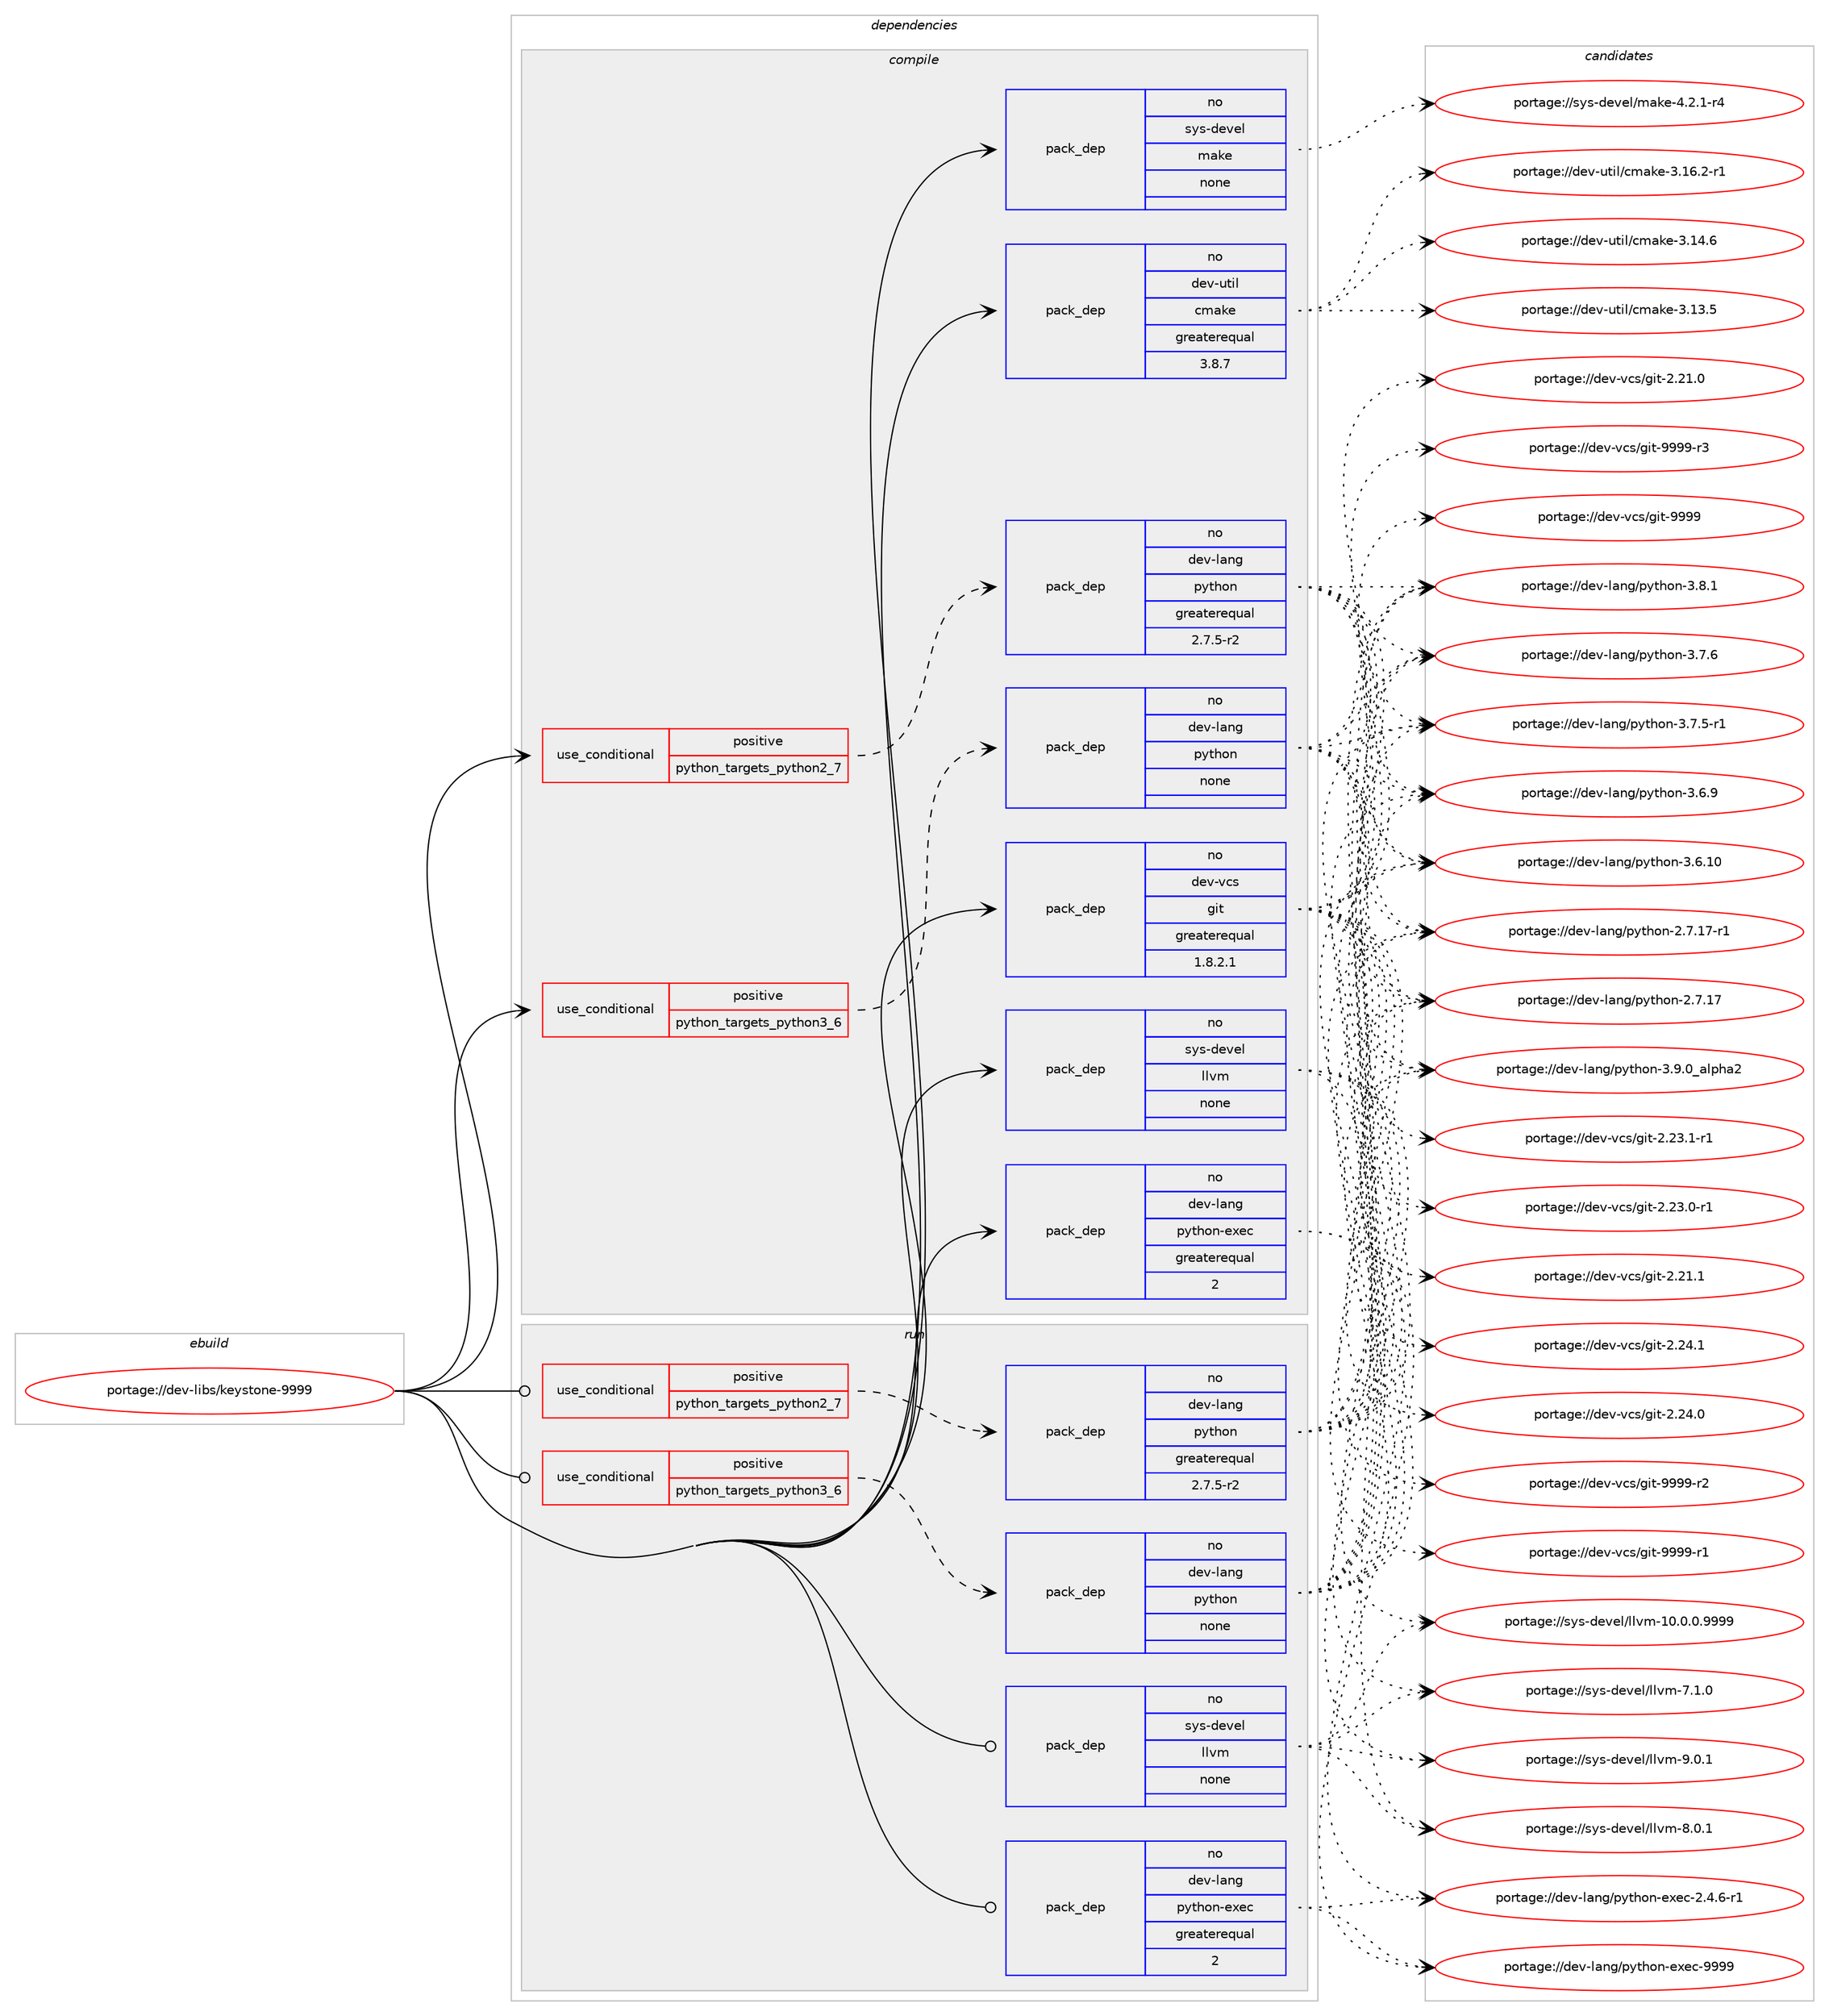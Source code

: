 digraph prolog {

# *************
# Graph options
# *************

newrank=true;
concentrate=true;
compound=true;
graph [rankdir=LR,fontname=Helvetica,fontsize=10,ranksep=1.5];#, ranksep=2.5, nodesep=0.2];
edge  [arrowhead=vee];
node  [fontname=Helvetica,fontsize=10];

# **********
# The ebuild
# **********

subgraph cluster_leftcol {
color=gray;
rank=same;
label=<<i>ebuild</i>>;
id [label="portage://dev-libs/keystone-9999", color=red, width=4, href="../dev-libs/keystone-9999.svg"];
}

# ****************
# The dependencies
# ****************

subgraph cluster_midcol {
color=gray;
label=<<i>dependencies</i>>;
subgraph cluster_compile {
fillcolor="#eeeeee";
style=filled;
label=<<i>compile</i>>;
subgraph cond125596 {
dependency513776 [label=<<TABLE BORDER="0" CELLBORDER="1" CELLSPACING="0" CELLPADDING="4"><TR><TD ROWSPAN="3" CELLPADDING="10">use_conditional</TD></TR><TR><TD>positive</TD></TR><TR><TD>python_targets_python2_7</TD></TR></TABLE>>, shape=none, color=red];
subgraph pack382865 {
dependency513777 [label=<<TABLE BORDER="0" CELLBORDER="1" CELLSPACING="0" CELLPADDING="4" WIDTH="220"><TR><TD ROWSPAN="6" CELLPADDING="30">pack_dep</TD></TR><TR><TD WIDTH="110">no</TD></TR><TR><TD>dev-lang</TD></TR><TR><TD>python</TD></TR><TR><TD>greaterequal</TD></TR><TR><TD>2.7.5-r2</TD></TR></TABLE>>, shape=none, color=blue];
}
dependency513776:e -> dependency513777:w [weight=20,style="dashed",arrowhead="vee"];
}
id:e -> dependency513776:w [weight=20,style="solid",arrowhead="vee"];
subgraph cond125597 {
dependency513778 [label=<<TABLE BORDER="0" CELLBORDER="1" CELLSPACING="0" CELLPADDING="4"><TR><TD ROWSPAN="3" CELLPADDING="10">use_conditional</TD></TR><TR><TD>positive</TD></TR><TR><TD>python_targets_python3_6</TD></TR></TABLE>>, shape=none, color=red];
subgraph pack382866 {
dependency513779 [label=<<TABLE BORDER="0" CELLBORDER="1" CELLSPACING="0" CELLPADDING="4" WIDTH="220"><TR><TD ROWSPAN="6" CELLPADDING="30">pack_dep</TD></TR><TR><TD WIDTH="110">no</TD></TR><TR><TD>dev-lang</TD></TR><TR><TD>python</TD></TR><TR><TD>none</TD></TR><TR><TD></TD></TR></TABLE>>, shape=none, color=blue];
}
dependency513778:e -> dependency513779:w [weight=20,style="dashed",arrowhead="vee"];
}
id:e -> dependency513778:w [weight=20,style="solid",arrowhead="vee"];
subgraph pack382867 {
dependency513780 [label=<<TABLE BORDER="0" CELLBORDER="1" CELLSPACING="0" CELLPADDING="4" WIDTH="220"><TR><TD ROWSPAN="6" CELLPADDING="30">pack_dep</TD></TR><TR><TD WIDTH="110">no</TD></TR><TR><TD>dev-lang</TD></TR><TR><TD>python-exec</TD></TR><TR><TD>greaterequal</TD></TR><TR><TD>2</TD></TR></TABLE>>, shape=none, color=blue];
}
id:e -> dependency513780:w [weight=20,style="solid",arrowhead="vee"];
subgraph pack382868 {
dependency513781 [label=<<TABLE BORDER="0" CELLBORDER="1" CELLSPACING="0" CELLPADDING="4" WIDTH="220"><TR><TD ROWSPAN="6" CELLPADDING="30">pack_dep</TD></TR><TR><TD WIDTH="110">no</TD></TR><TR><TD>dev-util</TD></TR><TR><TD>cmake</TD></TR><TR><TD>greaterequal</TD></TR><TR><TD>3.8.7</TD></TR></TABLE>>, shape=none, color=blue];
}
id:e -> dependency513781:w [weight=20,style="solid",arrowhead="vee"];
subgraph pack382869 {
dependency513782 [label=<<TABLE BORDER="0" CELLBORDER="1" CELLSPACING="0" CELLPADDING="4" WIDTH="220"><TR><TD ROWSPAN="6" CELLPADDING="30">pack_dep</TD></TR><TR><TD WIDTH="110">no</TD></TR><TR><TD>dev-vcs</TD></TR><TR><TD>git</TD></TR><TR><TD>greaterequal</TD></TR><TR><TD>1.8.2.1</TD></TR></TABLE>>, shape=none, color=blue];
}
id:e -> dependency513782:w [weight=20,style="solid",arrowhead="vee"];
subgraph pack382870 {
dependency513783 [label=<<TABLE BORDER="0" CELLBORDER="1" CELLSPACING="0" CELLPADDING="4" WIDTH="220"><TR><TD ROWSPAN="6" CELLPADDING="30">pack_dep</TD></TR><TR><TD WIDTH="110">no</TD></TR><TR><TD>sys-devel</TD></TR><TR><TD>llvm</TD></TR><TR><TD>none</TD></TR><TR><TD></TD></TR></TABLE>>, shape=none, color=blue];
}
id:e -> dependency513783:w [weight=20,style="solid",arrowhead="vee"];
subgraph pack382871 {
dependency513784 [label=<<TABLE BORDER="0" CELLBORDER="1" CELLSPACING="0" CELLPADDING="4" WIDTH="220"><TR><TD ROWSPAN="6" CELLPADDING="30">pack_dep</TD></TR><TR><TD WIDTH="110">no</TD></TR><TR><TD>sys-devel</TD></TR><TR><TD>make</TD></TR><TR><TD>none</TD></TR><TR><TD></TD></TR></TABLE>>, shape=none, color=blue];
}
id:e -> dependency513784:w [weight=20,style="solid",arrowhead="vee"];
}
subgraph cluster_compileandrun {
fillcolor="#eeeeee";
style=filled;
label=<<i>compile and run</i>>;
}
subgraph cluster_run {
fillcolor="#eeeeee";
style=filled;
label=<<i>run</i>>;
subgraph cond125598 {
dependency513785 [label=<<TABLE BORDER="0" CELLBORDER="1" CELLSPACING="0" CELLPADDING="4"><TR><TD ROWSPAN="3" CELLPADDING="10">use_conditional</TD></TR><TR><TD>positive</TD></TR><TR><TD>python_targets_python2_7</TD></TR></TABLE>>, shape=none, color=red];
subgraph pack382872 {
dependency513786 [label=<<TABLE BORDER="0" CELLBORDER="1" CELLSPACING="0" CELLPADDING="4" WIDTH="220"><TR><TD ROWSPAN="6" CELLPADDING="30">pack_dep</TD></TR><TR><TD WIDTH="110">no</TD></TR><TR><TD>dev-lang</TD></TR><TR><TD>python</TD></TR><TR><TD>greaterequal</TD></TR><TR><TD>2.7.5-r2</TD></TR></TABLE>>, shape=none, color=blue];
}
dependency513785:e -> dependency513786:w [weight=20,style="dashed",arrowhead="vee"];
}
id:e -> dependency513785:w [weight=20,style="solid",arrowhead="odot"];
subgraph cond125599 {
dependency513787 [label=<<TABLE BORDER="0" CELLBORDER="1" CELLSPACING="0" CELLPADDING="4"><TR><TD ROWSPAN="3" CELLPADDING="10">use_conditional</TD></TR><TR><TD>positive</TD></TR><TR><TD>python_targets_python3_6</TD></TR></TABLE>>, shape=none, color=red];
subgraph pack382873 {
dependency513788 [label=<<TABLE BORDER="0" CELLBORDER="1" CELLSPACING="0" CELLPADDING="4" WIDTH="220"><TR><TD ROWSPAN="6" CELLPADDING="30">pack_dep</TD></TR><TR><TD WIDTH="110">no</TD></TR><TR><TD>dev-lang</TD></TR><TR><TD>python</TD></TR><TR><TD>none</TD></TR><TR><TD></TD></TR></TABLE>>, shape=none, color=blue];
}
dependency513787:e -> dependency513788:w [weight=20,style="dashed",arrowhead="vee"];
}
id:e -> dependency513787:w [weight=20,style="solid",arrowhead="odot"];
subgraph pack382874 {
dependency513789 [label=<<TABLE BORDER="0" CELLBORDER="1" CELLSPACING="0" CELLPADDING="4" WIDTH="220"><TR><TD ROWSPAN="6" CELLPADDING="30">pack_dep</TD></TR><TR><TD WIDTH="110">no</TD></TR><TR><TD>dev-lang</TD></TR><TR><TD>python-exec</TD></TR><TR><TD>greaterequal</TD></TR><TR><TD>2</TD></TR></TABLE>>, shape=none, color=blue];
}
id:e -> dependency513789:w [weight=20,style="solid",arrowhead="odot"];
subgraph pack382875 {
dependency513790 [label=<<TABLE BORDER="0" CELLBORDER="1" CELLSPACING="0" CELLPADDING="4" WIDTH="220"><TR><TD ROWSPAN="6" CELLPADDING="30">pack_dep</TD></TR><TR><TD WIDTH="110">no</TD></TR><TR><TD>sys-devel</TD></TR><TR><TD>llvm</TD></TR><TR><TD>none</TD></TR><TR><TD></TD></TR></TABLE>>, shape=none, color=blue];
}
id:e -> dependency513790:w [weight=20,style="solid",arrowhead="odot"];
}
}

# **************
# The candidates
# **************

subgraph cluster_choices {
rank=same;
color=gray;
label=<<i>candidates</i>>;

subgraph choice382865 {
color=black;
nodesep=1;
choice10010111845108971101034711212111610411111045514657464895971081121049750 [label="portage://dev-lang/python-3.9.0_alpha2", color=red, width=4,href="../dev-lang/python-3.9.0_alpha2.svg"];
choice100101118451089711010347112121116104111110455146564649 [label="portage://dev-lang/python-3.8.1", color=red, width=4,href="../dev-lang/python-3.8.1.svg"];
choice100101118451089711010347112121116104111110455146554654 [label="portage://dev-lang/python-3.7.6", color=red, width=4,href="../dev-lang/python-3.7.6.svg"];
choice1001011184510897110103471121211161041111104551465546534511449 [label="portage://dev-lang/python-3.7.5-r1", color=red, width=4,href="../dev-lang/python-3.7.5-r1.svg"];
choice100101118451089711010347112121116104111110455146544657 [label="portage://dev-lang/python-3.6.9", color=red, width=4,href="../dev-lang/python-3.6.9.svg"];
choice10010111845108971101034711212111610411111045514654464948 [label="portage://dev-lang/python-3.6.10", color=red, width=4,href="../dev-lang/python-3.6.10.svg"];
choice100101118451089711010347112121116104111110455046554649554511449 [label="portage://dev-lang/python-2.7.17-r1", color=red, width=4,href="../dev-lang/python-2.7.17-r1.svg"];
choice10010111845108971101034711212111610411111045504655464955 [label="portage://dev-lang/python-2.7.17", color=red, width=4,href="../dev-lang/python-2.7.17.svg"];
dependency513777:e -> choice10010111845108971101034711212111610411111045514657464895971081121049750:w [style=dotted,weight="100"];
dependency513777:e -> choice100101118451089711010347112121116104111110455146564649:w [style=dotted,weight="100"];
dependency513777:e -> choice100101118451089711010347112121116104111110455146554654:w [style=dotted,weight="100"];
dependency513777:e -> choice1001011184510897110103471121211161041111104551465546534511449:w [style=dotted,weight="100"];
dependency513777:e -> choice100101118451089711010347112121116104111110455146544657:w [style=dotted,weight="100"];
dependency513777:e -> choice10010111845108971101034711212111610411111045514654464948:w [style=dotted,weight="100"];
dependency513777:e -> choice100101118451089711010347112121116104111110455046554649554511449:w [style=dotted,weight="100"];
dependency513777:e -> choice10010111845108971101034711212111610411111045504655464955:w [style=dotted,weight="100"];
}
subgraph choice382866 {
color=black;
nodesep=1;
choice10010111845108971101034711212111610411111045514657464895971081121049750 [label="portage://dev-lang/python-3.9.0_alpha2", color=red, width=4,href="../dev-lang/python-3.9.0_alpha2.svg"];
choice100101118451089711010347112121116104111110455146564649 [label="portage://dev-lang/python-3.8.1", color=red, width=4,href="../dev-lang/python-3.8.1.svg"];
choice100101118451089711010347112121116104111110455146554654 [label="portage://dev-lang/python-3.7.6", color=red, width=4,href="../dev-lang/python-3.7.6.svg"];
choice1001011184510897110103471121211161041111104551465546534511449 [label="portage://dev-lang/python-3.7.5-r1", color=red, width=4,href="../dev-lang/python-3.7.5-r1.svg"];
choice100101118451089711010347112121116104111110455146544657 [label="portage://dev-lang/python-3.6.9", color=red, width=4,href="../dev-lang/python-3.6.9.svg"];
choice10010111845108971101034711212111610411111045514654464948 [label="portage://dev-lang/python-3.6.10", color=red, width=4,href="../dev-lang/python-3.6.10.svg"];
choice100101118451089711010347112121116104111110455046554649554511449 [label="portage://dev-lang/python-2.7.17-r1", color=red, width=4,href="../dev-lang/python-2.7.17-r1.svg"];
choice10010111845108971101034711212111610411111045504655464955 [label="portage://dev-lang/python-2.7.17", color=red, width=4,href="../dev-lang/python-2.7.17.svg"];
dependency513779:e -> choice10010111845108971101034711212111610411111045514657464895971081121049750:w [style=dotted,weight="100"];
dependency513779:e -> choice100101118451089711010347112121116104111110455146564649:w [style=dotted,weight="100"];
dependency513779:e -> choice100101118451089711010347112121116104111110455146554654:w [style=dotted,weight="100"];
dependency513779:e -> choice1001011184510897110103471121211161041111104551465546534511449:w [style=dotted,weight="100"];
dependency513779:e -> choice100101118451089711010347112121116104111110455146544657:w [style=dotted,weight="100"];
dependency513779:e -> choice10010111845108971101034711212111610411111045514654464948:w [style=dotted,weight="100"];
dependency513779:e -> choice100101118451089711010347112121116104111110455046554649554511449:w [style=dotted,weight="100"];
dependency513779:e -> choice10010111845108971101034711212111610411111045504655464955:w [style=dotted,weight="100"];
}
subgraph choice382867 {
color=black;
nodesep=1;
choice10010111845108971101034711212111610411111045101120101994557575757 [label="portage://dev-lang/python-exec-9999", color=red, width=4,href="../dev-lang/python-exec-9999.svg"];
choice10010111845108971101034711212111610411111045101120101994550465246544511449 [label="portage://dev-lang/python-exec-2.4.6-r1", color=red, width=4,href="../dev-lang/python-exec-2.4.6-r1.svg"];
dependency513780:e -> choice10010111845108971101034711212111610411111045101120101994557575757:w [style=dotted,weight="100"];
dependency513780:e -> choice10010111845108971101034711212111610411111045101120101994550465246544511449:w [style=dotted,weight="100"];
}
subgraph choice382868 {
color=black;
nodesep=1;
choice10010111845117116105108479910997107101455146495446504511449 [label="portage://dev-util/cmake-3.16.2-r1", color=red, width=4,href="../dev-util/cmake-3.16.2-r1.svg"];
choice1001011184511711610510847991099710710145514649524654 [label="portage://dev-util/cmake-3.14.6", color=red, width=4,href="../dev-util/cmake-3.14.6.svg"];
choice1001011184511711610510847991099710710145514649514653 [label="portage://dev-util/cmake-3.13.5", color=red, width=4,href="../dev-util/cmake-3.13.5.svg"];
dependency513781:e -> choice10010111845117116105108479910997107101455146495446504511449:w [style=dotted,weight="100"];
dependency513781:e -> choice1001011184511711610510847991099710710145514649524654:w [style=dotted,weight="100"];
dependency513781:e -> choice1001011184511711610510847991099710710145514649514653:w [style=dotted,weight="100"];
}
subgraph choice382869 {
color=black;
nodesep=1;
choice10010111845118991154710310511645575757574511451 [label="portage://dev-vcs/git-9999-r3", color=red, width=4,href="../dev-vcs/git-9999-r3.svg"];
choice10010111845118991154710310511645575757574511450 [label="portage://dev-vcs/git-9999-r2", color=red, width=4,href="../dev-vcs/git-9999-r2.svg"];
choice10010111845118991154710310511645575757574511449 [label="portage://dev-vcs/git-9999-r1", color=red, width=4,href="../dev-vcs/git-9999-r1.svg"];
choice1001011184511899115471031051164557575757 [label="portage://dev-vcs/git-9999", color=red, width=4,href="../dev-vcs/git-9999.svg"];
choice10010111845118991154710310511645504650524649 [label="portage://dev-vcs/git-2.24.1", color=red, width=4,href="../dev-vcs/git-2.24.1.svg"];
choice10010111845118991154710310511645504650524648 [label="portage://dev-vcs/git-2.24.0", color=red, width=4,href="../dev-vcs/git-2.24.0.svg"];
choice100101118451189911547103105116455046505146494511449 [label="portage://dev-vcs/git-2.23.1-r1", color=red, width=4,href="../dev-vcs/git-2.23.1-r1.svg"];
choice100101118451189911547103105116455046505146484511449 [label="portage://dev-vcs/git-2.23.0-r1", color=red, width=4,href="../dev-vcs/git-2.23.0-r1.svg"];
choice10010111845118991154710310511645504650494649 [label="portage://dev-vcs/git-2.21.1", color=red, width=4,href="../dev-vcs/git-2.21.1.svg"];
choice10010111845118991154710310511645504650494648 [label="portage://dev-vcs/git-2.21.0", color=red, width=4,href="../dev-vcs/git-2.21.0.svg"];
dependency513782:e -> choice10010111845118991154710310511645575757574511451:w [style=dotted,weight="100"];
dependency513782:e -> choice10010111845118991154710310511645575757574511450:w [style=dotted,weight="100"];
dependency513782:e -> choice10010111845118991154710310511645575757574511449:w [style=dotted,weight="100"];
dependency513782:e -> choice1001011184511899115471031051164557575757:w [style=dotted,weight="100"];
dependency513782:e -> choice10010111845118991154710310511645504650524649:w [style=dotted,weight="100"];
dependency513782:e -> choice10010111845118991154710310511645504650524648:w [style=dotted,weight="100"];
dependency513782:e -> choice100101118451189911547103105116455046505146494511449:w [style=dotted,weight="100"];
dependency513782:e -> choice100101118451189911547103105116455046505146484511449:w [style=dotted,weight="100"];
dependency513782:e -> choice10010111845118991154710310511645504650494649:w [style=dotted,weight="100"];
dependency513782:e -> choice10010111845118991154710310511645504650494648:w [style=dotted,weight="100"];
}
subgraph choice382870 {
color=black;
nodesep=1;
choice1151211154510010111810110847108108118109455746484649 [label="portage://sys-devel/llvm-9.0.1", color=red, width=4,href="../sys-devel/llvm-9.0.1.svg"];
choice1151211154510010111810110847108108118109455646484649 [label="portage://sys-devel/llvm-8.0.1", color=red, width=4,href="../sys-devel/llvm-8.0.1.svg"];
choice1151211154510010111810110847108108118109455546494648 [label="portage://sys-devel/llvm-7.1.0", color=red, width=4,href="../sys-devel/llvm-7.1.0.svg"];
choice1151211154510010111810110847108108118109454948464846484657575757 [label="portage://sys-devel/llvm-10.0.0.9999", color=red, width=4,href="../sys-devel/llvm-10.0.0.9999.svg"];
dependency513783:e -> choice1151211154510010111810110847108108118109455746484649:w [style=dotted,weight="100"];
dependency513783:e -> choice1151211154510010111810110847108108118109455646484649:w [style=dotted,weight="100"];
dependency513783:e -> choice1151211154510010111810110847108108118109455546494648:w [style=dotted,weight="100"];
dependency513783:e -> choice1151211154510010111810110847108108118109454948464846484657575757:w [style=dotted,weight="100"];
}
subgraph choice382871 {
color=black;
nodesep=1;
choice1151211154510010111810110847109971071014552465046494511452 [label="portage://sys-devel/make-4.2.1-r4", color=red, width=4,href="../sys-devel/make-4.2.1-r4.svg"];
dependency513784:e -> choice1151211154510010111810110847109971071014552465046494511452:w [style=dotted,weight="100"];
}
subgraph choice382872 {
color=black;
nodesep=1;
choice10010111845108971101034711212111610411111045514657464895971081121049750 [label="portage://dev-lang/python-3.9.0_alpha2", color=red, width=4,href="../dev-lang/python-3.9.0_alpha2.svg"];
choice100101118451089711010347112121116104111110455146564649 [label="portage://dev-lang/python-3.8.1", color=red, width=4,href="../dev-lang/python-3.8.1.svg"];
choice100101118451089711010347112121116104111110455146554654 [label="portage://dev-lang/python-3.7.6", color=red, width=4,href="../dev-lang/python-3.7.6.svg"];
choice1001011184510897110103471121211161041111104551465546534511449 [label="portage://dev-lang/python-3.7.5-r1", color=red, width=4,href="../dev-lang/python-3.7.5-r1.svg"];
choice100101118451089711010347112121116104111110455146544657 [label="portage://dev-lang/python-3.6.9", color=red, width=4,href="../dev-lang/python-3.6.9.svg"];
choice10010111845108971101034711212111610411111045514654464948 [label="portage://dev-lang/python-3.6.10", color=red, width=4,href="../dev-lang/python-3.6.10.svg"];
choice100101118451089711010347112121116104111110455046554649554511449 [label="portage://dev-lang/python-2.7.17-r1", color=red, width=4,href="../dev-lang/python-2.7.17-r1.svg"];
choice10010111845108971101034711212111610411111045504655464955 [label="portage://dev-lang/python-2.7.17", color=red, width=4,href="../dev-lang/python-2.7.17.svg"];
dependency513786:e -> choice10010111845108971101034711212111610411111045514657464895971081121049750:w [style=dotted,weight="100"];
dependency513786:e -> choice100101118451089711010347112121116104111110455146564649:w [style=dotted,weight="100"];
dependency513786:e -> choice100101118451089711010347112121116104111110455146554654:w [style=dotted,weight="100"];
dependency513786:e -> choice1001011184510897110103471121211161041111104551465546534511449:w [style=dotted,weight="100"];
dependency513786:e -> choice100101118451089711010347112121116104111110455146544657:w [style=dotted,weight="100"];
dependency513786:e -> choice10010111845108971101034711212111610411111045514654464948:w [style=dotted,weight="100"];
dependency513786:e -> choice100101118451089711010347112121116104111110455046554649554511449:w [style=dotted,weight="100"];
dependency513786:e -> choice10010111845108971101034711212111610411111045504655464955:w [style=dotted,weight="100"];
}
subgraph choice382873 {
color=black;
nodesep=1;
choice10010111845108971101034711212111610411111045514657464895971081121049750 [label="portage://dev-lang/python-3.9.0_alpha2", color=red, width=4,href="../dev-lang/python-3.9.0_alpha2.svg"];
choice100101118451089711010347112121116104111110455146564649 [label="portage://dev-lang/python-3.8.1", color=red, width=4,href="../dev-lang/python-3.8.1.svg"];
choice100101118451089711010347112121116104111110455146554654 [label="portage://dev-lang/python-3.7.6", color=red, width=4,href="../dev-lang/python-3.7.6.svg"];
choice1001011184510897110103471121211161041111104551465546534511449 [label="portage://dev-lang/python-3.7.5-r1", color=red, width=4,href="../dev-lang/python-3.7.5-r1.svg"];
choice100101118451089711010347112121116104111110455146544657 [label="portage://dev-lang/python-3.6.9", color=red, width=4,href="../dev-lang/python-3.6.9.svg"];
choice10010111845108971101034711212111610411111045514654464948 [label="portage://dev-lang/python-3.6.10", color=red, width=4,href="../dev-lang/python-3.6.10.svg"];
choice100101118451089711010347112121116104111110455046554649554511449 [label="portage://dev-lang/python-2.7.17-r1", color=red, width=4,href="../dev-lang/python-2.7.17-r1.svg"];
choice10010111845108971101034711212111610411111045504655464955 [label="portage://dev-lang/python-2.7.17", color=red, width=4,href="../dev-lang/python-2.7.17.svg"];
dependency513788:e -> choice10010111845108971101034711212111610411111045514657464895971081121049750:w [style=dotted,weight="100"];
dependency513788:e -> choice100101118451089711010347112121116104111110455146564649:w [style=dotted,weight="100"];
dependency513788:e -> choice100101118451089711010347112121116104111110455146554654:w [style=dotted,weight="100"];
dependency513788:e -> choice1001011184510897110103471121211161041111104551465546534511449:w [style=dotted,weight="100"];
dependency513788:e -> choice100101118451089711010347112121116104111110455146544657:w [style=dotted,weight="100"];
dependency513788:e -> choice10010111845108971101034711212111610411111045514654464948:w [style=dotted,weight="100"];
dependency513788:e -> choice100101118451089711010347112121116104111110455046554649554511449:w [style=dotted,weight="100"];
dependency513788:e -> choice10010111845108971101034711212111610411111045504655464955:w [style=dotted,weight="100"];
}
subgraph choice382874 {
color=black;
nodesep=1;
choice10010111845108971101034711212111610411111045101120101994557575757 [label="portage://dev-lang/python-exec-9999", color=red, width=4,href="../dev-lang/python-exec-9999.svg"];
choice10010111845108971101034711212111610411111045101120101994550465246544511449 [label="portage://dev-lang/python-exec-2.4.6-r1", color=red, width=4,href="../dev-lang/python-exec-2.4.6-r1.svg"];
dependency513789:e -> choice10010111845108971101034711212111610411111045101120101994557575757:w [style=dotted,weight="100"];
dependency513789:e -> choice10010111845108971101034711212111610411111045101120101994550465246544511449:w [style=dotted,weight="100"];
}
subgraph choice382875 {
color=black;
nodesep=1;
choice1151211154510010111810110847108108118109455746484649 [label="portage://sys-devel/llvm-9.0.1", color=red, width=4,href="../sys-devel/llvm-9.0.1.svg"];
choice1151211154510010111810110847108108118109455646484649 [label="portage://sys-devel/llvm-8.0.1", color=red, width=4,href="../sys-devel/llvm-8.0.1.svg"];
choice1151211154510010111810110847108108118109455546494648 [label="portage://sys-devel/llvm-7.1.0", color=red, width=4,href="../sys-devel/llvm-7.1.0.svg"];
choice1151211154510010111810110847108108118109454948464846484657575757 [label="portage://sys-devel/llvm-10.0.0.9999", color=red, width=4,href="../sys-devel/llvm-10.0.0.9999.svg"];
dependency513790:e -> choice1151211154510010111810110847108108118109455746484649:w [style=dotted,weight="100"];
dependency513790:e -> choice1151211154510010111810110847108108118109455646484649:w [style=dotted,weight="100"];
dependency513790:e -> choice1151211154510010111810110847108108118109455546494648:w [style=dotted,weight="100"];
dependency513790:e -> choice1151211154510010111810110847108108118109454948464846484657575757:w [style=dotted,weight="100"];
}
}

}
